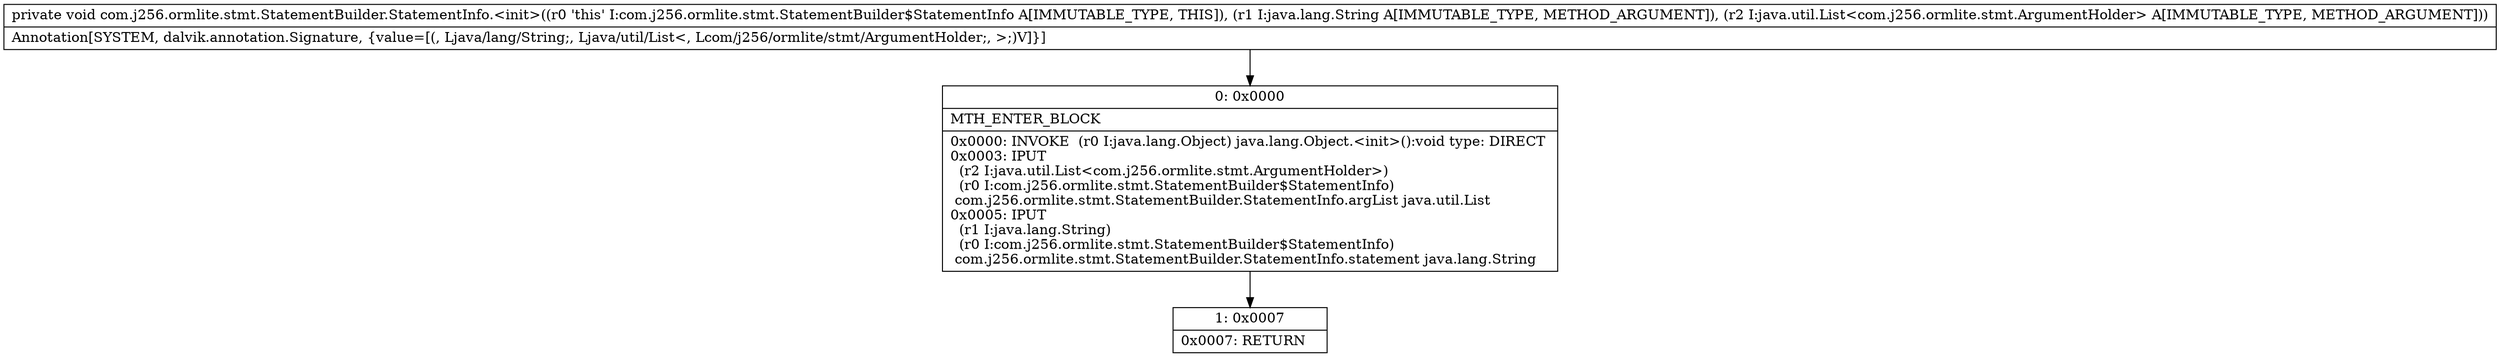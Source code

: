 digraph "CFG forcom.j256.ormlite.stmt.StatementBuilder.StatementInfo.\<init\>(Ljava\/lang\/String;Ljava\/util\/List;)V" {
Node_0 [shape=record,label="{0\:\ 0x0000|MTH_ENTER_BLOCK\l|0x0000: INVOKE  (r0 I:java.lang.Object) java.lang.Object.\<init\>():void type: DIRECT \l0x0003: IPUT  \l  (r2 I:java.util.List\<com.j256.ormlite.stmt.ArgumentHolder\>)\l  (r0 I:com.j256.ormlite.stmt.StatementBuilder$StatementInfo)\l com.j256.ormlite.stmt.StatementBuilder.StatementInfo.argList java.util.List \l0x0005: IPUT  \l  (r1 I:java.lang.String)\l  (r0 I:com.j256.ormlite.stmt.StatementBuilder$StatementInfo)\l com.j256.ormlite.stmt.StatementBuilder.StatementInfo.statement java.lang.String \l}"];
Node_1 [shape=record,label="{1\:\ 0x0007|0x0007: RETURN   \l}"];
MethodNode[shape=record,label="{private void com.j256.ormlite.stmt.StatementBuilder.StatementInfo.\<init\>((r0 'this' I:com.j256.ormlite.stmt.StatementBuilder$StatementInfo A[IMMUTABLE_TYPE, THIS]), (r1 I:java.lang.String A[IMMUTABLE_TYPE, METHOD_ARGUMENT]), (r2 I:java.util.List\<com.j256.ormlite.stmt.ArgumentHolder\> A[IMMUTABLE_TYPE, METHOD_ARGUMENT]))  | Annotation[SYSTEM, dalvik.annotation.Signature, \{value=[(, Ljava\/lang\/String;, Ljava\/util\/List\<, Lcom\/j256\/ormlite\/stmt\/ArgumentHolder;, \>;)V]\}]\l}"];
MethodNode -> Node_0;
Node_0 -> Node_1;
}

